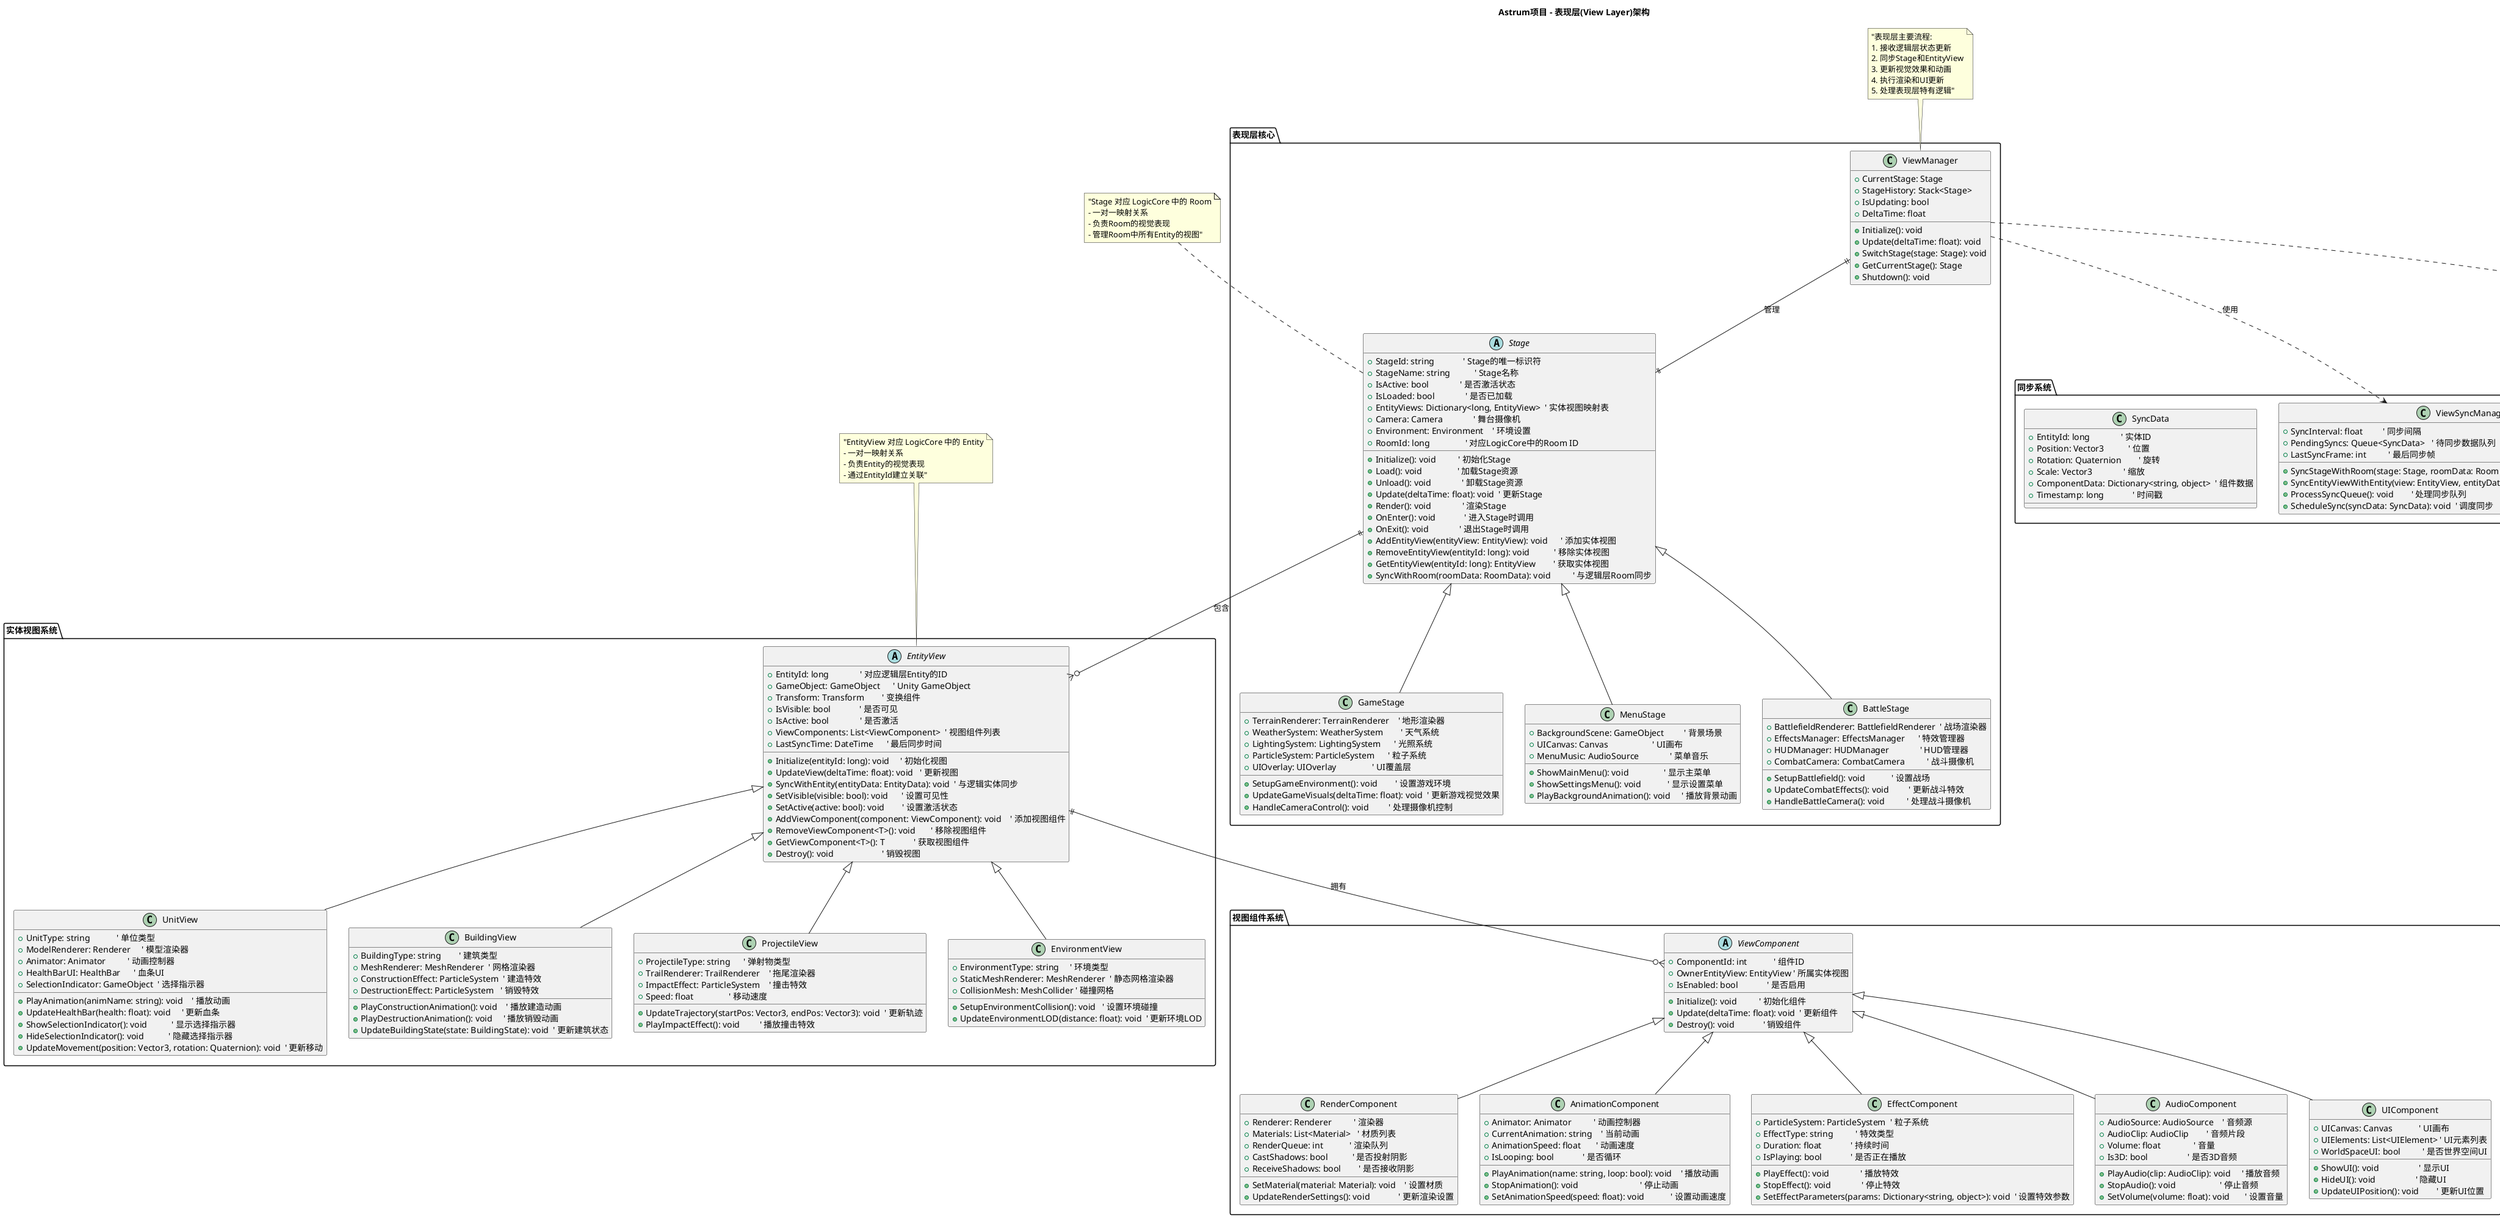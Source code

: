 @startuml AstrumView表现层架构

title Astrum项目 - 表现层(View Layer)架构

package "表现层核心" {
    class ViewManager {
        +CurrentStage: Stage
        +StageHistory: Stack<Stage>
        +IsUpdating: bool
        +DeltaTime: float
        
        +Initialize(): void
        +Update(deltaTime: float): void
        +SwitchStage(stage: Stage): void
        +GetCurrentStage(): Stage
        +Shutdown(): void
    }
    
    abstract class Stage {
        +StageId: string             ' Stage的唯一标识符
        +StageName: string           ' Stage名称
        +IsActive: bool              ' 是否激活状态
        +IsLoaded: bool              ' 是否已加载
        +EntityViews: Dictionary<long, EntityView>  ' 实体视图映射表
        +Camera: Camera              ' 舞台摄像机
        +Environment: Environment    ' 环境设置
        +RoomId: long                ' 对应LogicCore中的Room ID
        
        +Initialize(): void          ' 初始化Stage
        +Load(): void                ' 加载Stage资源
        +Unload(): void              ' 卸载Stage资源
        +Update(deltaTime: float): void  ' 更新Stage
        +Render(): void              ' 渲染Stage
        +OnEnter(): void             ' 进入Stage时调用
        +OnExit(): void              ' 退出Stage时调用
        +AddEntityView(entityView: EntityView): void      ' 添加实体视图
        +RemoveEntityView(entityId: long): void           ' 移除实体视图
        +GetEntityView(entityId: long): EntityView        ' 获取实体视图
        +SyncWithRoom(roomData: RoomData): void          ' 与逻辑层Room同步
    }
    
    class GameStage extends Stage {
        +TerrainRenderer: TerrainRenderer    ' 地形渲染器
        +WeatherSystem: WeatherSystem        ' 天气系统
        +LightingSystem: LightingSystem      ' 光照系统
        +ParticleSystem: ParticleSystem      ' 粒子系统
        +UIOverlay: UIOverlay                ' UI覆盖层
        
        +SetupGameEnvironment(): void        ' 设置游戏环境
        +UpdateGameVisuals(deltaTime: float): void  ' 更新游戏视觉效果
        +HandleCameraControl(): void         ' 处理摄像机控制
    }
    
    class MenuStage extends Stage {
        +BackgroundScene: GameObject         ' 背景场景
        +UICanvas: Canvas                    ' UI画布
        +MenuMusic: AudioSource              ' 菜单音乐
        
        +ShowMainMenu(): void                ' 显示主菜单
        +ShowSettingsMenu(): void            ' 显示设置菜单
        +PlayBackgroundAnimation(): void     ' 播放背景动画
    }
    
    class BattleStage extends Stage {
        +BattlefieldRenderer: BattlefieldRenderer  ' 战场渲染器
        +EffectsManager: EffectsManager      ' 特效管理器
        +HUDManager: HUDManager              ' HUD管理器
        +CombatCamera: CombatCamera          ' 战斗摄像机
        
        +SetupBattlefield(): void            ' 设置战场
        +UpdateCombatEffects(): void         ' 更新战斗特效
        +HandleBattleCamera(): void          ' 处理战斗摄像机
    }
}

package "实体视图系统" {
    abstract class EntityView {
        +EntityId: long              ' 对应逻辑层Entity的ID
        +GameObject: GameObject      ' Unity GameObject
        +Transform: Transform        ' 变换组件
        +IsVisible: bool             ' 是否可见
        +IsActive: bool              ' 是否激活
        +ViewComponents: List<ViewComponent>  ' 视图组件列表
        +LastSyncTime: DateTime      ' 最后同步时间
        
        +Initialize(entityId: long): void     ' 初始化视图
        +UpdateView(deltaTime: float): void   ' 更新视图
        +SyncWithEntity(entityData: EntityData): void  ' 与逻辑实体同步
        +SetVisible(visible: bool): void      ' 设置可见性
        +SetActive(active: bool): void        ' 设置激活状态
        +AddViewComponent(component: ViewComponent): void    ' 添加视图组件
        +RemoveViewComponent<T>(): void       ' 移除视图组件
        +GetViewComponent<T>(): T             ' 获取视图组件
        +Destroy(): void                      ' 销毁视图
    }
    
    class UnitView extends EntityView {
        +UnitType: string            ' 单位类型
        +ModelRenderer: Renderer     ' 模型渲染器
        +Animator: Animator          ' 动画控制器
        +HealthBarUI: HealthBar      ' 血条UI
        +SelectionIndicator: GameObject  ' 选择指示器
        
        +PlayAnimation(animName: string): void    ' 播放动画
        +UpdateHealthBar(health: float): void     ' 更新血条
        +ShowSelectionIndicator(): void           ' 显示选择指示器
        +HideSelectionIndicator(): void           ' 隐藏选择指示器
        +UpdateMovement(position: Vector3, rotation: Quaternion): void  ' 更新移动
    }
    
    class BuildingView extends EntityView {
        +BuildingType: string        ' 建筑类型
        +MeshRenderer: MeshRenderer  ' 网格渲染器
        +ConstructionEffect: ParticleSystem  ' 建造特效
        +DestructionEffect: ParticleSystem   ' 销毁特效
        
        +PlayConstructionAnimation(): void    ' 播放建造动画
        +PlayDestructionAnimation(): void     ' 播放销毁动画
        +UpdateBuildingState(state: BuildingState): void  ' 更新建筑状态
    }
    
    class ProjectileView extends EntityView {
        +ProjectileType: string      ' 弹射物类型
        +TrailRenderer: TrailRenderer    ' 拖尾渲染器
        +ImpactEffect: ParticleSystem    ' 撞击特效
        +Speed: float                ' 移动速度
        
        +UpdateTrajectory(startPos: Vector3, endPos: Vector3): void  ' 更新轨迹
        +PlayImpactEffect(): void         ' 播放撞击特效
    }
    
    class EnvironmentView extends EntityView {
        +EnvironmentType: string     ' 环境类型
        +StaticMeshRenderer: MeshRenderer  ' 静态网格渲染器
        +CollisionMesh: MeshCollider ' 碰撞网格
        
        +SetupEnvironmentCollision(): void   ' 设置环境碰撞
        +UpdateEnvironmentLOD(distance: float): void  ' 更新环境LOD
    }
}

package "视图组件系统" {
    abstract class ViewComponent {
        +ComponentId: int            ' 组件ID
        +OwnerEntityView: EntityView ' 所属实体视图
        +IsEnabled: bool             ' 是否启用
        
        +Initialize(): void          ' 初始化组件
        +Update(deltaTime: float): void  ' 更新组件
        +Destroy(): void             ' 销毁组件
    }
    
    class RenderComponent extends ViewComponent {
        +Renderer: Renderer          ' 渲染器
        +Materials: List<Material>   ' 材质列表
        +RenderQueue: int            ' 渲染队列
        +CastShadows: bool           ' 是否投射阴影
        +ReceiveShadows: bool        ' 是否接收阴影
        
        +SetMaterial(material: Material): void    ' 设置材质
        +UpdateRenderSettings(): void             ' 更新渲染设置
    }
    
    class AnimationComponent extends ViewComponent {
        +Animator: Animator          ' 动画控制器
        +CurrentAnimation: string    ' 当前动画
        +AnimationSpeed: float       ' 动画速度
        +IsLooping: bool             ' 是否循环
        
        +PlayAnimation(name: string, loop: bool): void    ' 播放动画
        +StopAnimation(): void                            ' 停止动画
        +SetAnimationSpeed(speed: float): void            ' 设置动画速度
    }
    
    class EffectComponent extends ViewComponent {
        +ParticleSystem: ParticleSystem  ' 粒子系统
        +EffectType: string          ' 特效类型
        +Duration: float             ' 持续时间
        +IsPlaying: bool             ' 是否正在播放
        
        +PlayEffect(): void              ' 播放特效
        +StopEffect(): void              ' 停止特效
        +SetEffectParameters(params: Dictionary<string, object>): void  ' 设置特效参数
    }
    
    class AudioComponent extends ViewComponent {
        +AudioSource: AudioSource    ' 音频源
        +AudioClip: AudioClip        ' 音频片段
        +Volume: float               ' 音量
        +Is3D: bool                  ' 是否3D音频
        
        +PlayAudio(clip: AudioClip): void     ' 播放音频
        +StopAudio(): void                    ' 停止音频
        +SetVolume(volume: float): void       ' 设置音量
    }
    
    class UIComponent extends ViewComponent {
        +UICanvas: Canvas            ' UI画布
        +UIElements: List<UIElement> ' UI元素列表
        +WorldSpaceUI: bool          ' 是否世界空间UI
        
        +ShowUI(): void                  ' 显示UI
        +HideUI(): void                  ' 隐藏UI
        +UpdateUIPosition(): void        ' 更新UI位置
    }
}

package "渲染系统" {
    class RenderManager {
        +MainCamera: Camera          ' 主摄像机
        +RenderPipeline: RenderPipeline  ' 渲染管线
        +LightingSettings: LightingSettings  ' 光照设置
        +PostProcessingStack: PostProcessingStack  ' 后处理堆栈
        
        +Render(): void                  ' 执行渲染
        +SetupCamera(camera: Camera): void   ' 设置摄像机
        +UpdateLighting(): void              ' 更新光照
        +ApplyPostProcessing(): void         ' 应用后处理
    }
    
    class CameraController {
        +TargetCamera: Camera        ' 目标摄像机
        +FollowTarget: Transform     ' 跟随目标
        +CameraMode: CameraMode      ' 摄像机模式
        +MovementSpeed: float        ' 移动速度
        +RotationSpeed: float        ' 旋转速度
        
        +SetFollowTarget(target: Transform): void    ' 设置跟随目标
        +SwitchCameraMode(mode: CameraMode): void    ' 切换摄像机模式
        +UpdateCameraPosition(): void                ' 更新摄像机位置
    }
    
    enum CameraMode {
        FREE_LOOK
        FOLLOW
        FIXED
        CINEMATIC
    }
}

package "同步系统" {
    class ViewSyncManager {
        +SyncInterval: float         ' 同步间隔
        +PendingSyncs: Queue<SyncData>   ' 待同步数据队列
        +LastSyncFrame: int          ' 最后同步帧
        
        +SyncStageWithRoom(stage: Stage, roomData: RoomData): void       ' 同步Stage与Room
        +SyncEntityViewWithEntity(view: EntityView, entityData: EntityData): void  ' 同步视图与实体
        +ProcessSyncQueue(): void        ' 处理同步队列
        +ScheduleSync(syncData: SyncData): void  ' 调度同步
    }
    
    class SyncData {
        +EntityId: long              ' 实体ID
        +Position: Vector3           ' 位置
        +Rotation: Quaternion        ' 旋转
        +Scale: Vector3              ' 缩放
        +ComponentData: Dictionary<string, object>  ' 组件数据
        +Timestamp: long             ' 时间戳
    }
}

' 系统关系
ViewManager ||--|| Stage : "管理"
Stage ||--o{ EntityView : "包含"
EntityView ||--o{ ViewComponent : "拥有"
ViewManager ..> RenderManager : "使用"
ViewManager ..> ViewSyncManager : "使用"
RenderManager ||--|| CameraController : "控制"

' 与逻辑层的映射关系
note top of Stage : "Stage 对应 LogicCore 中的 Room\n- 一对一映射关系\n- 负责Room的视觉表现\n- 管理Room中所有Entity的视图"

note top of EntityView : "EntityView 对应 LogicCore 中的 Entity\n- 一对一映射关系\n- 负责Entity的视觉表现\n- 通过EntityId建立关联"

note right of ViewSyncManager : "同步机制:\n1. 接收LogicCore的状态更新\n2. 将逻辑状态映射到视觉表现\n3. 插值和平滑处理\n4. 延迟补偿和预测"

' 主要流程说明
note top of ViewManager : "表现层主要流程:\n1. 接收逻辑层状态更新\n2. 同步Stage和EntityView\n3. 更新视觉效果和动画\n4. 执行渲染和UI更新\n5. 处理表现层特有逻辑"

@enduml
